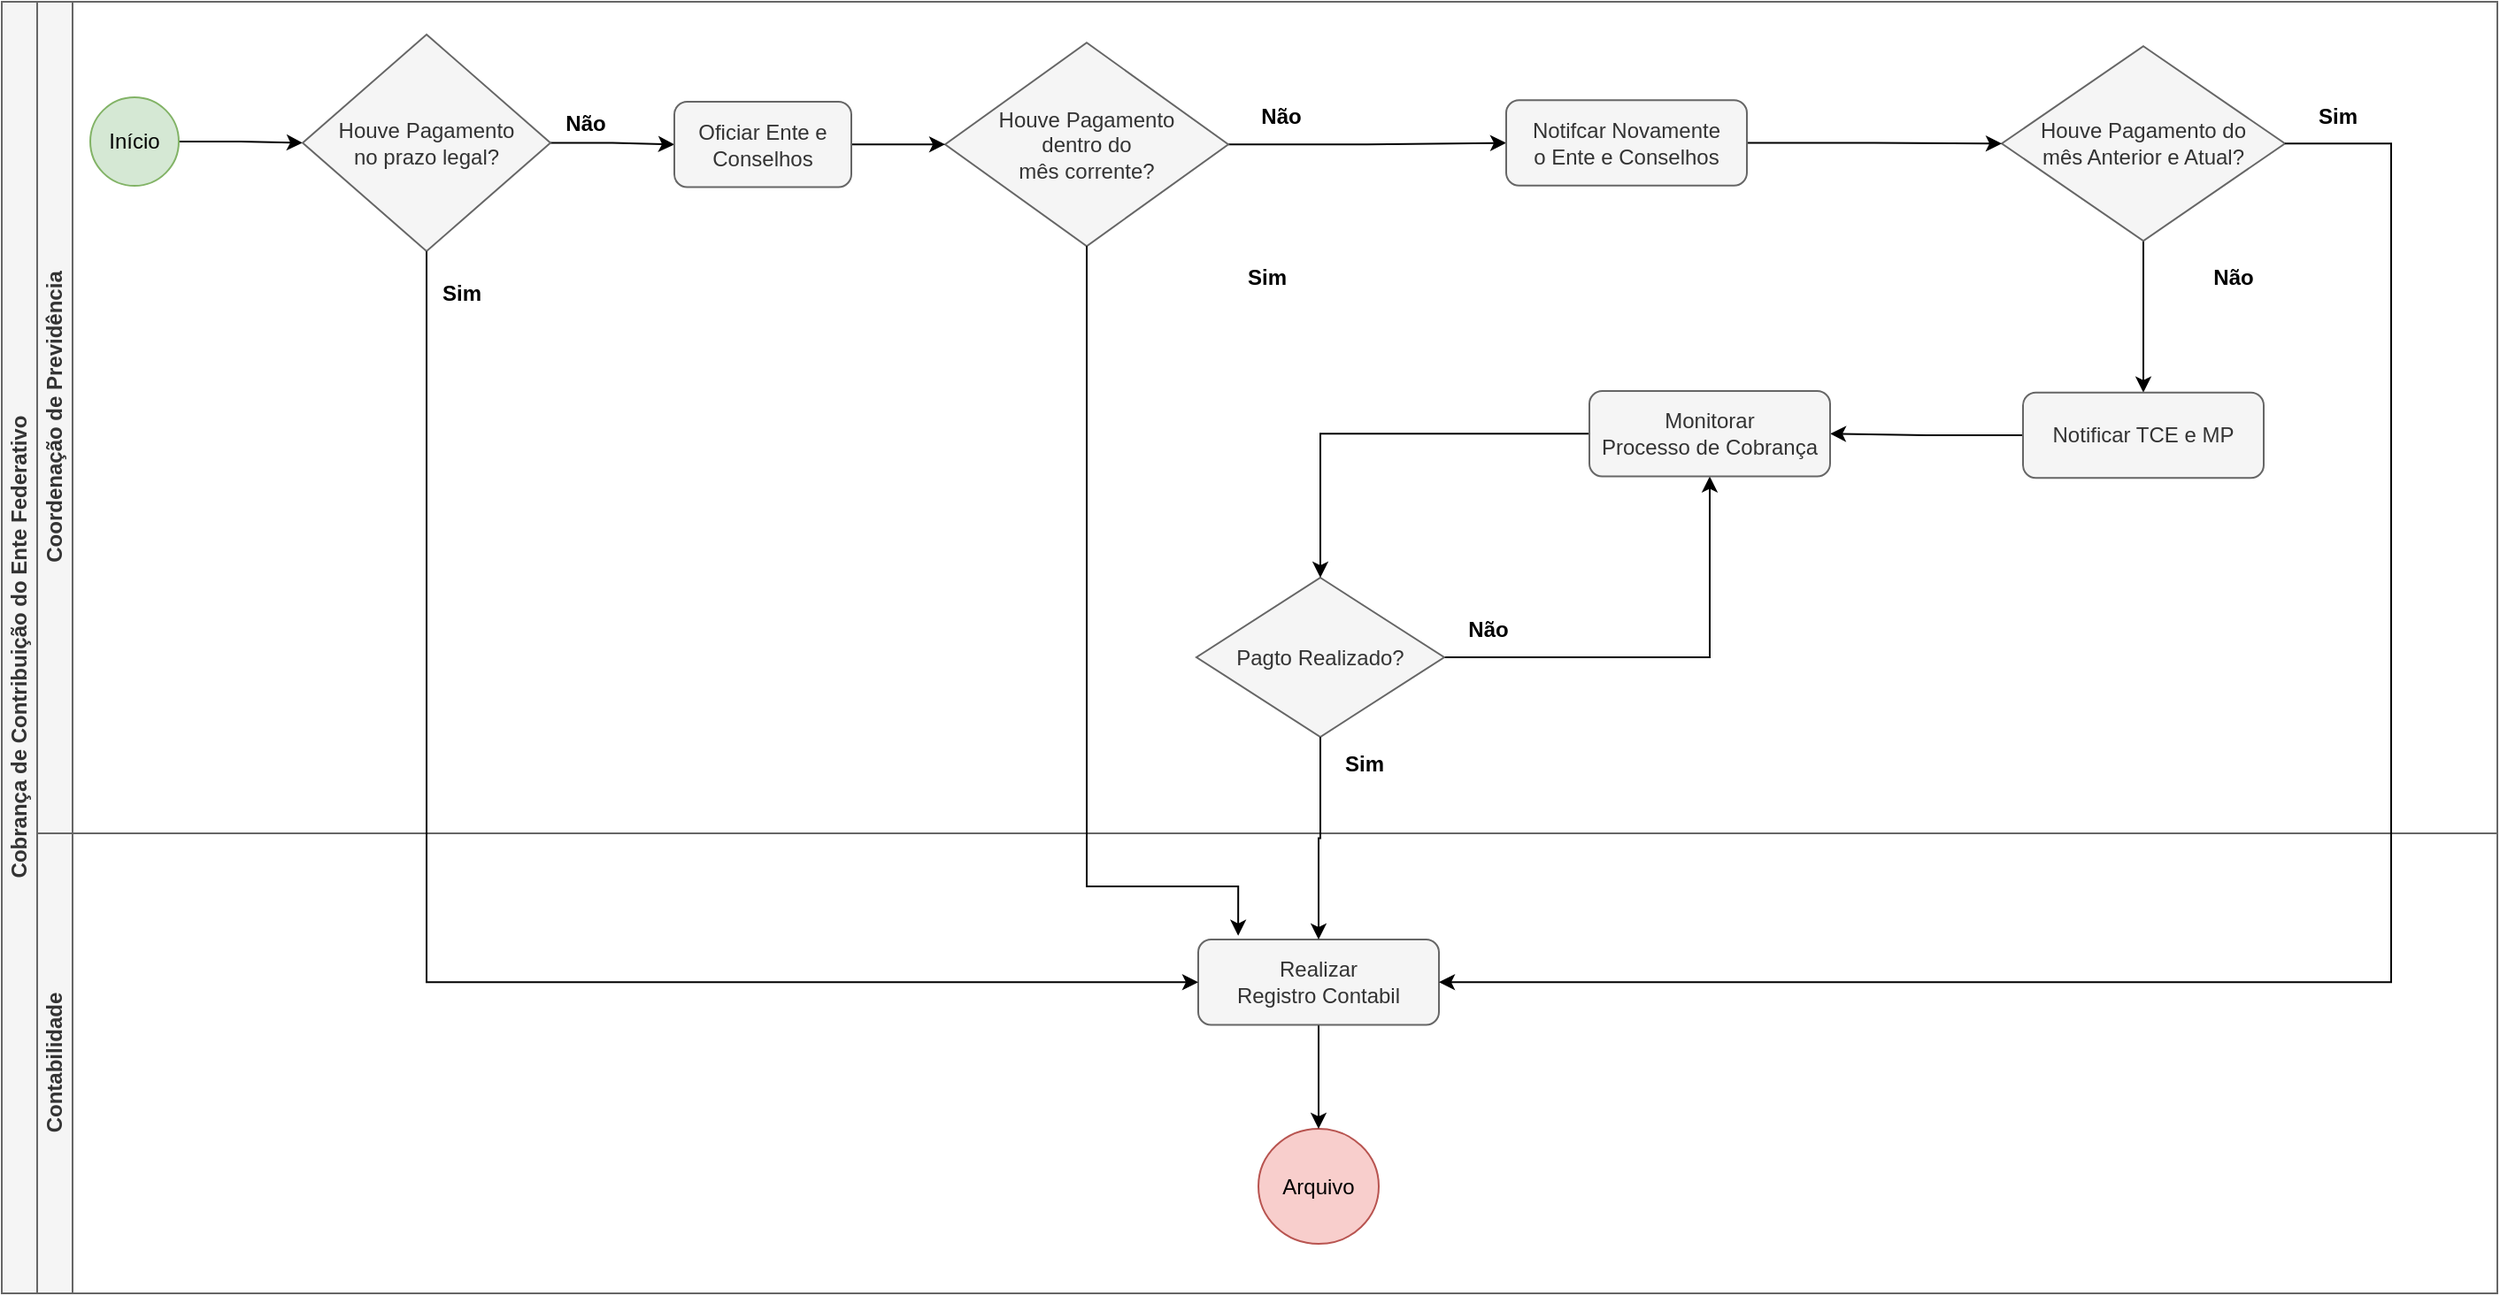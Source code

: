 <mxfile version="20.8.16" type="device"><diagram name="Página-1" id="xCwbDfX45_LNh0Hy81Zi"><mxGraphModel dx="1480" dy="877" grid="1" gridSize="10" guides="1" tooltips="1" connect="1" arrows="1" fold="1" page="1" pageScale="1" pageWidth="827" pageHeight="1169" math="0" shadow="0"><root><mxCell id="0"/><mxCell id="1" parent="0"/><mxCell id="lWooiEJSJ554hRTcs6l--1" value="Cobrança de Contribuição do Ente Federativo" style="swimlane;childLayout=stackLayout;resizeParent=1;resizeParentMax=0;horizontal=0;startSize=20;horizontalStack=0;html=1;fillColor=#f5f5f5;fontColor=#333333;strokeColor=#666666;" parent="1" vertex="1"><mxGeometry x="10" y="20" width="1410" height="730" as="geometry"/></mxCell><mxCell id="lWooiEJSJ554hRTcs6l--2" value="Coordenação de Previdência" style="swimlane;startSize=20;horizontal=0;html=1;fillColor=#f5f5f5;fontColor=#333333;strokeColor=#666666;" parent="lWooiEJSJ554hRTcs6l--1" vertex="1"><mxGeometry x="20" width="1390" height="470" as="geometry"/></mxCell><mxCell id="dZ_KHwypBY1sEAnMWqB8-4" style="edgeStyle=orthogonalEdgeStyle;rounded=0;orthogonalLoop=1;jettySize=auto;html=1;" edge="1" parent="lWooiEJSJ554hRTcs6l--2" source="lWooiEJSJ554hRTcs6l--5" target="lWooiEJSJ554hRTcs6l--32"><mxGeometry relative="1" as="geometry"/></mxCell><mxCell id="lWooiEJSJ554hRTcs6l--5" value="Início" style="ellipse;whiteSpace=wrap;html=1;fillColor=#d5e8d4;strokeColor=#82b366;" parent="lWooiEJSJ554hRTcs6l--2" vertex="1"><mxGeometry x="30" y="54" width="50" height="50" as="geometry"/></mxCell><mxCell id="dZ_KHwypBY1sEAnMWqB8-3" style="edgeStyle=orthogonalEdgeStyle;rounded=0;orthogonalLoop=1;jettySize=auto;html=1;" edge="1" parent="lWooiEJSJ554hRTcs6l--2" source="lWooiEJSJ554hRTcs6l--32" target="dZ_KHwypBY1sEAnMWqB8-1"><mxGeometry relative="1" as="geometry"/></mxCell><mxCell id="lWooiEJSJ554hRTcs6l--32" value="Houve Pagamento &lt;br&gt;no prazo legal?" style="rhombus;whiteSpace=wrap;html=1;fillColor=#f5f5f5;fontColor=#333333;strokeColor=#666666;" parent="lWooiEJSJ554hRTcs6l--2" vertex="1"><mxGeometry x="150" y="18.5" width="140" height="122.5" as="geometry"/></mxCell><mxCell id="lWooiEJSJ554hRTcs6l--36" value="Sim" style="text;html=1;strokeColor=none;fillColor=none;align=center;verticalAlign=middle;whiteSpace=wrap;rounded=0;fontStyle=1" parent="lWooiEJSJ554hRTcs6l--2" vertex="1"><mxGeometry x="210" y="150" width="60" height="30" as="geometry"/></mxCell><mxCell id="lWooiEJSJ554hRTcs6l--40" value="Não" style="text;html=1;strokeColor=none;fillColor=none;align=center;verticalAlign=middle;whiteSpace=wrap;rounded=0;fontStyle=1" parent="lWooiEJSJ554hRTcs6l--2" vertex="1"><mxGeometry x="280" y="54" width="60" height="30" as="geometry"/></mxCell><mxCell id="lWooiEJSJ554hRTcs6l--43" value="Não" style="text;html=1;strokeColor=none;fillColor=none;align=center;verticalAlign=middle;whiteSpace=wrap;rounded=0;fontStyle=1" parent="lWooiEJSJ554hRTcs6l--2" vertex="1"><mxGeometry x="673" y="50" width="60" height="30" as="geometry"/></mxCell><mxCell id="dZ_KHwypBY1sEAnMWqB8-10" style="edgeStyle=orthogonalEdgeStyle;rounded=0;orthogonalLoop=1;jettySize=auto;html=1;" edge="1" parent="lWooiEJSJ554hRTcs6l--2" source="lWooiEJSJ554hRTcs6l--44" target="dZ_KHwypBY1sEAnMWqB8-8"><mxGeometry relative="1" as="geometry"/></mxCell><mxCell id="lWooiEJSJ554hRTcs6l--44" value="Houve Pagamento do &lt;br&gt;mês Anterior e Atual?" style="rhombus;whiteSpace=wrap;html=1;fillColor=#f5f5f5;fontColor=#333333;strokeColor=#666666;" parent="lWooiEJSJ554hRTcs6l--2" vertex="1"><mxGeometry x="1110" y="25.13" width="160" height="110" as="geometry"/></mxCell><mxCell id="dZ_KHwypBY1sEAnMWqB8-6" style="edgeStyle=orthogonalEdgeStyle;rounded=0;orthogonalLoop=1;jettySize=auto;html=1;" edge="1" parent="lWooiEJSJ554hRTcs6l--2" source="lWooiEJSJ554hRTcs6l--46" target="dZ_KHwypBY1sEAnMWqB8-5"><mxGeometry relative="1" as="geometry"/></mxCell><mxCell id="lWooiEJSJ554hRTcs6l--46" value="Houve Pagamento&lt;br&gt;dentro do &lt;br&gt;mês corrente?" style="rhombus;whiteSpace=wrap;html=1;fillColor=#f5f5f5;fontColor=#333333;strokeColor=#666666;" parent="lWooiEJSJ554hRTcs6l--2" vertex="1"><mxGeometry x="513" y="23.13" width="160" height="115" as="geometry"/></mxCell><mxCell id="lWooiEJSJ554hRTcs6l--50" value="Sim" style="text;html=1;strokeColor=none;fillColor=none;align=center;verticalAlign=middle;whiteSpace=wrap;rounded=0;fontStyle=1" parent="lWooiEJSJ554hRTcs6l--2" vertex="1"><mxGeometry x="1270" y="50" width="60" height="30" as="geometry"/></mxCell><mxCell id="lWooiEJSJ554hRTcs6l--54" value="Não" style="text;html=1;strokeColor=none;fillColor=none;align=center;verticalAlign=middle;whiteSpace=wrap;rounded=0;fontStyle=1" parent="lWooiEJSJ554hRTcs6l--2" vertex="1"><mxGeometry x="790" y="340" width="60" height="30" as="geometry"/></mxCell><mxCell id="dZ_KHwypBY1sEAnMWqB8-13" style="edgeStyle=orthogonalEdgeStyle;rounded=0;orthogonalLoop=1;jettySize=auto;html=1;entryX=0.5;entryY=1;entryDx=0;entryDy=0;" edge="1" parent="lWooiEJSJ554hRTcs6l--2" source="lWooiEJSJ554hRTcs6l--55" target="dZ_KHwypBY1sEAnMWqB8-9"><mxGeometry relative="1" as="geometry"/></mxCell><mxCell id="lWooiEJSJ554hRTcs6l--55" value="Pagto Realizado?" style="rhombus;whiteSpace=wrap;html=1;fillColor=#f5f5f5;fontColor=#333333;strokeColor=#666666;" parent="lWooiEJSJ554hRTcs6l--2" vertex="1"><mxGeometry x="655" y="325.5" width="140" height="90" as="geometry"/></mxCell><mxCell id="lWooiEJSJ554hRTcs6l--59" value="Não" style="text;html=1;strokeColor=none;fillColor=none;align=center;verticalAlign=middle;whiteSpace=wrap;rounded=0;fontStyle=1" parent="lWooiEJSJ554hRTcs6l--2" vertex="1"><mxGeometry x="1211" y="141" width="60" height="30" as="geometry"/></mxCell><mxCell id="lWooiEJSJ554hRTcs6l--60" value="Sim" style="text;html=1;strokeColor=none;fillColor=none;align=center;verticalAlign=middle;whiteSpace=wrap;rounded=0;fontStyle=1" parent="lWooiEJSJ554hRTcs6l--2" vertex="1"><mxGeometry x="720" y="415.5" width="60" height="30" as="geometry"/></mxCell><mxCell id="jPhcnRUfoGN_pvUL_lWt-5" value="Sim" style="text;html=1;strokeColor=none;fillColor=none;align=center;verticalAlign=middle;whiteSpace=wrap;rounded=0;fontStyle=1" parent="lWooiEJSJ554hRTcs6l--2" vertex="1"><mxGeometry x="665" y="141" width="60" height="30" as="geometry"/></mxCell><mxCell id="dZ_KHwypBY1sEAnMWqB8-2" style="edgeStyle=orthogonalEdgeStyle;rounded=0;orthogonalLoop=1;jettySize=auto;html=1;" edge="1" parent="lWooiEJSJ554hRTcs6l--2" source="dZ_KHwypBY1sEAnMWqB8-1" target="lWooiEJSJ554hRTcs6l--46"><mxGeometry relative="1" as="geometry"/></mxCell><mxCell id="dZ_KHwypBY1sEAnMWqB8-1" value="Oficiar Ente e Conselhos" style="rounded=1;whiteSpace=wrap;html=1;fillColor=#f5f5f5;fontColor=#333333;strokeColor=#666666;" vertex="1" parent="lWooiEJSJ554hRTcs6l--2"><mxGeometry x="360" y="56.51" width="100" height="48.25" as="geometry"/></mxCell><mxCell id="dZ_KHwypBY1sEAnMWqB8-7" style="edgeStyle=orthogonalEdgeStyle;rounded=0;orthogonalLoop=1;jettySize=auto;html=1;entryX=0;entryY=0.5;entryDx=0;entryDy=0;" edge="1" parent="lWooiEJSJ554hRTcs6l--2" source="dZ_KHwypBY1sEAnMWqB8-5" target="lWooiEJSJ554hRTcs6l--44"><mxGeometry relative="1" as="geometry"/></mxCell><mxCell id="dZ_KHwypBY1sEAnMWqB8-5" value="Notifcar Novamente&lt;br style=&quot;border-color: var(--border-color);&quot;&gt;o Ente e Conselhos" style="rounded=1;whiteSpace=wrap;html=1;fillColor=#f5f5f5;fontColor=#333333;strokeColor=#666666;" vertex="1" parent="lWooiEJSJ554hRTcs6l--2"><mxGeometry x="830" y="55.62" width="136" height="48.25" as="geometry"/></mxCell><mxCell id="dZ_KHwypBY1sEAnMWqB8-11" style="edgeStyle=orthogonalEdgeStyle;rounded=0;orthogonalLoop=1;jettySize=auto;html=1;" edge="1" parent="lWooiEJSJ554hRTcs6l--2" source="dZ_KHwypBY1sEAnMWqB8-8" target="dZ_KHwypBY1sEAnMWqB8-9"><mxGeometry relative="1" as="geometry"/></mxCell><mxCell id="dZ_KHwypBY1sEAnMWqB8-8" value="Notificar TCE e MP" style="rounded=1;whiteSpace=wrap;html=1;fillColor=#f5f5f5;fontColor=#333333;strokeColor=#666666;" vertex="1" parent="lWooiEJSJ554hRTcs6l--2"><mxGeometry x="1122" y="220.87" width="136" height="48.25" as="geometry"/></mxCell><mxCell id="dZ_KHwypBY1sEAnMWqB8-12" style="edgeStyle=orthogonalEdgeStyle;rounded=0;orthogonalLoop=1;jettySize=auto;html=1;entryX=0.5;entryY=0;entryDx=0;entryDy=0;" edge="1" parent="lWooiEJSJ554hRTcs6l--2" source="dZ_KHwypBY1sEAnMWqB8-9" target="lWooiEJSJ554hRTcs6l--55"><mxGeometry relative="1" as="geometry"/></mxCell><mxCell id="dZ_KHwypBY1sEAnMWqB8-9" value="Monitorar &lt;br&gt;Processo de Cobrança" style="rounded=1;whiteSpace=wrap;html=1;fillColor=#f5f5f5;fontColor=#333333;strokeColor=#666666;" vertex="1" parent="lWooiEJSJ554hRTcs6l--2"><mxGeometry x="877" y="220" width="136" height="48.25" as="geometry"/></mxCell><mxCell id="ONwnYMJlabOGpTw41n0i-1" value="Contabilidade" style="swimlane;startSize=20;horizontal=0;html=1;fillColor=#f5f5f5;fontColor=#333333;strokeColor=#666666;" parent="lWooiEJSJ554hRTcs6l--1" vertex="1"><mxGeometry x="20" y="470" width="1390" height="260" as="geometry"/></mxCell><mxCell id="ONwnYMJlabOGpTw41n0i-23" style="edgeStyle=orthogonalEdgeStyle;rounded=0;orthogonalLoop=1;jettySize=auto;html=1;entryX=1;entryY=0.5;entryDx=0;entryDy=0;exitX=1;exitY=0.5;exitDx=0;exitDy=0;" parent="ONwnYMJlabOGpTw41n0i-1" edge="1"><mxGeometry relative="1" as="geometry"><Array as="points"><mxPoint x="750" y="662.5"/><mxPoint x="750" y="565.5"/></Array><mxPoint x="1460" y="652.5" as="targetPoint"/></mxGeometry></mxCell><mxCell id="lWooiEJSJ554hRTcs6l--38" value="Arquivo" style="ellipse;whiteSpace=wrap;html=1;fillColor=#f8cecc;strokeColor=#b85450;" parent="ONwnYMJlabOGpTw41n0i-1" vertex="1"><mxGeometry x="690" y="167" width="68" height="65" as="geometry"/></mxCell><mxCell id="dZ_KHwypBY1sEAnMWqB8-15" style="edgeStyle=orthogonalEdgeStyle;rounded=0;orthogonalLoop=1;jettySize=auto;html=1;" edge="1" parent="ONwnYMJlabOGpTw41n0i-1" source="dZ_KHwypBY1sEAnMWqB8-14" target="lWooiEJSJ554hRTcs6l--38"><mxGeometry relative="1" as="geometry"/></mxCell><mxCell id="dZ_KHwypBY1sEAnMWqB8-14" value="Realizar &lt;br&gt;Registro Contabil" style="rounded=1;whiteSpace=wrap;html=1;fillColor=#f5f5f5;fontColor=#333333;strokeColor=#666666;" vertex="1" parent="ONwnYMJlabOGpTw41n0i-1"><mxGeometry x="656" y="60" width="136" height="48.25" as="geometry"/></mxCell><mxCell id="dZ_KHwypBY1sEAnMWqB8-17" style="edgeStyle=orthogonalEdgeStyle;rounded=0;orthogonalLoop=1;jettySize=auto;html=1;entryX=0.5;entryY=0;entryDx=0;entryDy=0;" edge="1" parent="lWooiEJSJ554hRTcs6l--1" source="lWooiEJSJ554hRTcs6l--55" target="dZ_KHwypBY1sEAnMWqB8-14"><mxGeometry relative="1" as="geometry"/></mxCell><mxCell id="dZ_KHwypBY1sEAnMWqB8-18" style="edgeStyle=orthogonalEdgeStyle;rounded=0;orthogonalLoop=1;jettySize=auto;html=1;entryX=0;entryY=0.5;entryDx=0;entryDy=0;" edge="1" parent="lWooiEJSJ554hRTcs6l--1" source="lWooiEJSJ554hRTcs6l--32" target="dZ_KHwypBY1sEAnMWqB8-14"><mxGeometry relative="1" as="geometry"><Array as="points"><mxPoint x="240" y="554"/></Array></mxGeometry></mxCell><mxCell id="dZ_KHwypBY1sEAnMWqB8-21" style="edgeStyle=orthogonalEdgeStyle;rounded=0;orthogonalLoop=1;jettySize=auto;html=1;entryX=0.166;entryY=-0.044;entryDx=0;entryDy=0;entryPerimeter=0;" edge="1" parent="lWooiEJSJ554hRTcs6l--1" source="lWooiEJSJ554hRTcs6l--46" target="dZ_KHwypBY1sEAnMWqB8-14"><mxGeometry relative="1" as="geometry"><Array as="points"><mxPoint x="613" y="500"/><mxPoint x="699" y="500"/></Array></mxGeometry></mxCell><mxCell id="dZ_KHwypBY1sEAnMWqB8-23" style="edgeStyle=orthogonalEdgeStyle;rounded=0;orthogonalLoop=1;jettySize=auto;html=1;entryX=1;entryY=0.5;entryDx=0;entryDy=0;" edge="1" parent="lWooiEJSJ554hRTcs6l--1" source="lWooiEJSJ554hRTcs6l--44" target="dZ_KHwypBY1sEAnMWqB8-14"><mxGeometry relative="1" as="geometry"><Array as="points"><mxPoint x="1350" y="80"/><mxPoint x="1350" y="554"/></Array></mxGeometry></mxCell></root></mxGraphModel></diagram></mxfile>
